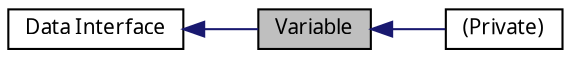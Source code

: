 digraph structs
{
  edge [fontname="FreeSans.ttf",fontsize=8,labelfontname="FreeSans.ttf",labelfontsize=8];
  node [fontname="FreeSans.ttf",fontsize=10,shape=record];
rankdir=LR;
  Node2 [label="(Private)",height=0.2,width=0.4,color="black", fillcolor="white", style="filled",URL="$group__PrivateVariable.html"];
  Node1 [label="Data Interface",height=0.2,width=0.4,color="black", fillcolor="white", style="filled",URL="$group__DataInterface.html"];
  Node0 [label="Variable",height=0.2,width=0.4,color="black", fillcolor="grey75", style="filled" fontcolor="black"];
  Node1->Node0 [shape=plaintext, color="midnightblue", dir="back", style="solid"];
  Node0->Node2 [shape=plaintext, color="midnightblue", dir="back", style="solid"];
}
